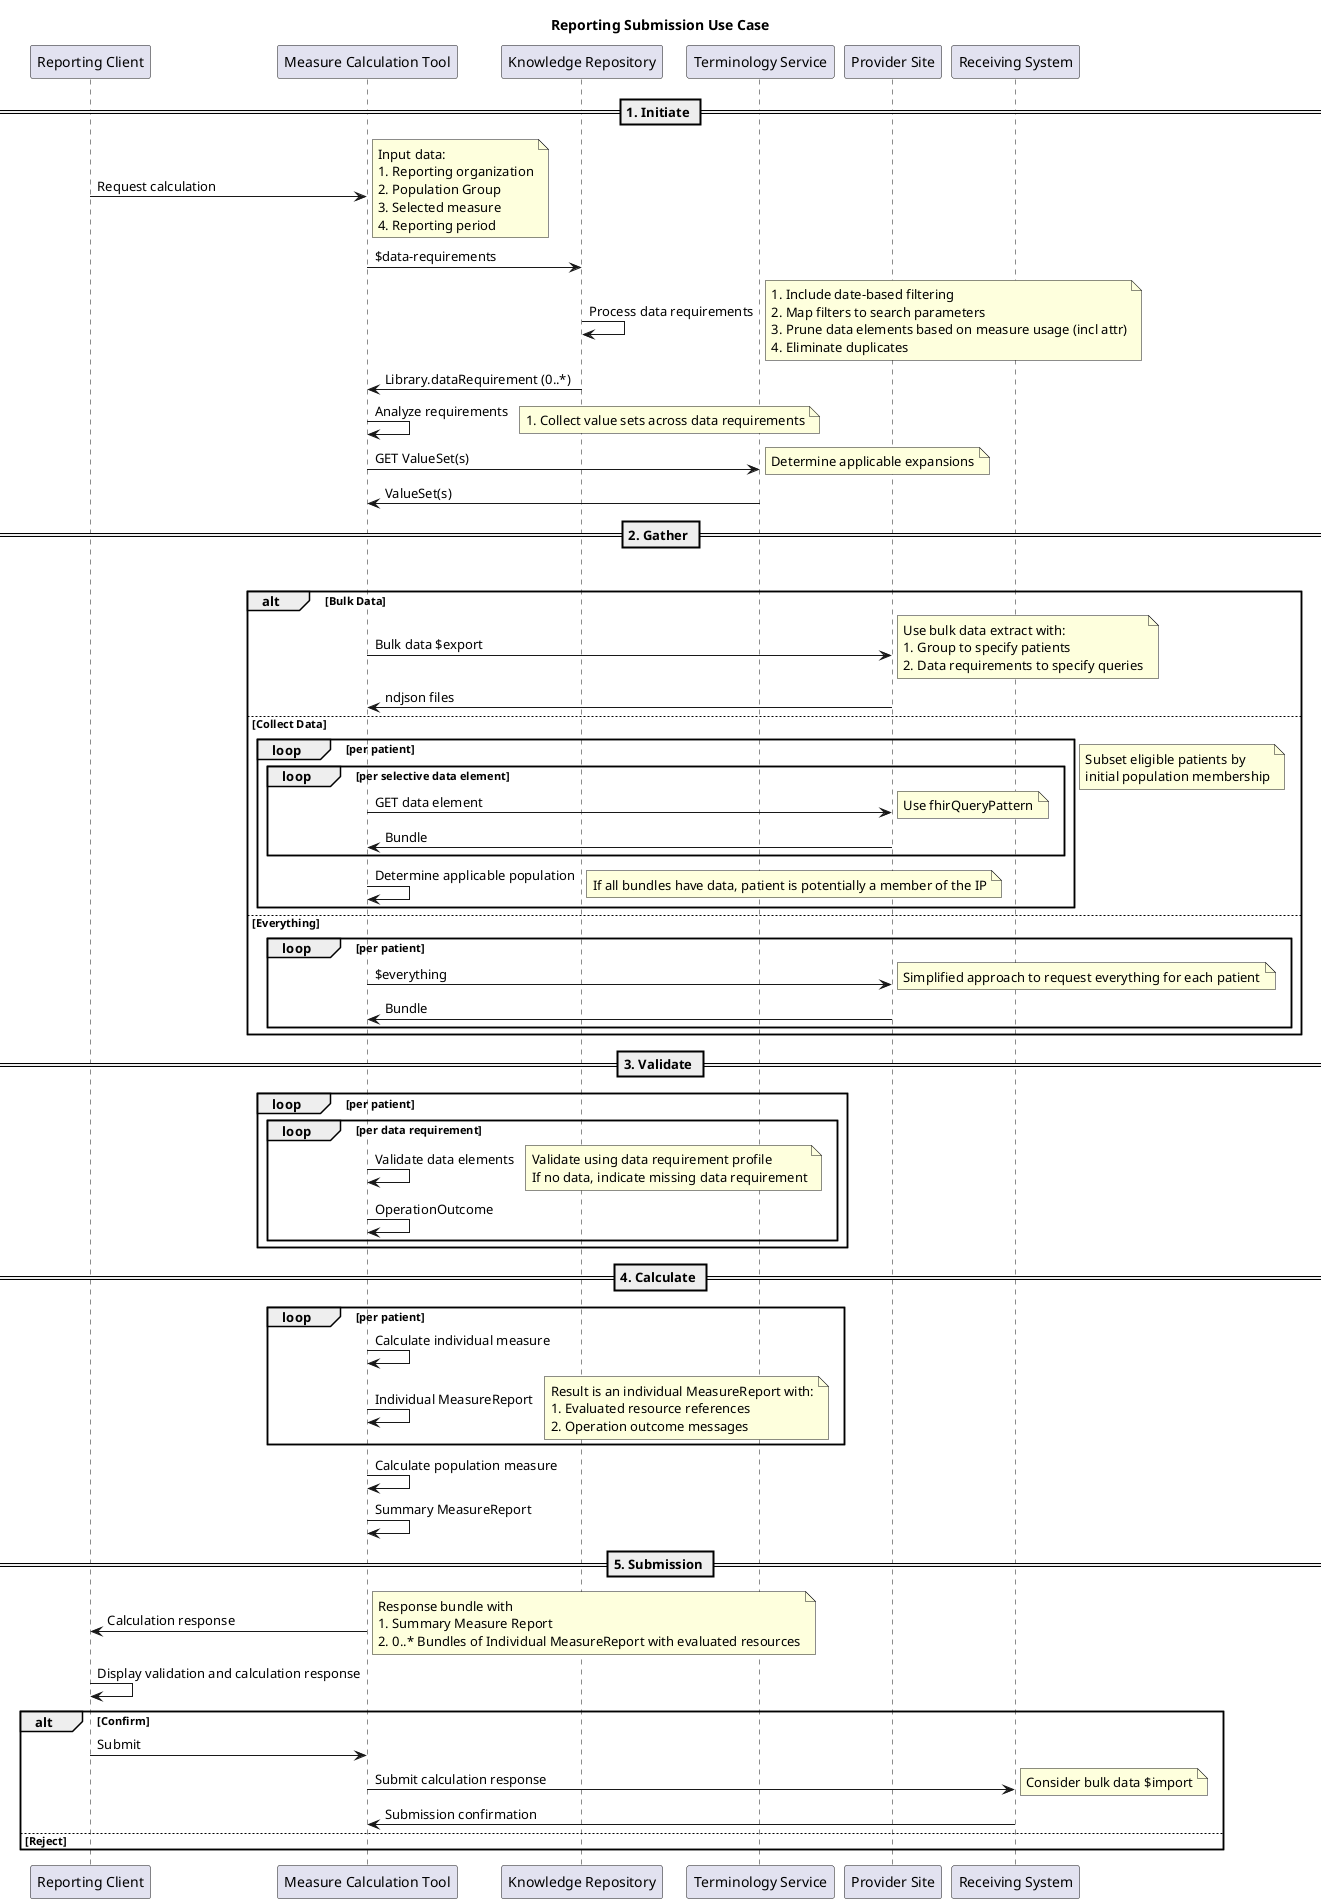 @startuml ReportingSubmissionUseCase
title Reporting Submission Use Case

participant "Reporting Client" as RC
participant "Measure Calculation Tool" as MCT
participant "Knowledge Repository" as KR
participant "Terminology Service" as TS
participant "Provider Site" as PS
participant "Receiving System" as RS

== 1. Initiate ==
RC -> MCT: Request calculation
note right: Input data:\n1. Reporting organization\n2. Population Group\n3. Selected measure\n4. Reporting period
MCT -> KR: $data-requirements
KR -> KR: Process data requirements
note right: 1. Include date-based filtering\n2. Map filters to search parameters\n3. Prune data elements based on measure usage (incl attr)\n4. Eliminate duplicates
KR -> MCT: Library.dataRequirement (0..*)
MCT -> MCT: Analyze requirements
note right: 1. Collect value sets across data requirements
MCT -> TS: GET ValueSet(s)
note right: Determine applicable expansions
TS -> MCT: ValueSet(s)

== 2. Gather ==
loop per facility
    alt Bulk Data
        MCT -> PS: Bulk data $export
        note right: Use bulk data extract with:\n1. Group to specify patients\n2. Data requirements to specify queries
        PS -> MCT: ndjson files
    else Collect Data
        loop per patient
            loop per selective data element
                MCT -> PS: GET data element
                note right: Use fhirQueryPattern
                PS -> MCT: Bundle
            end
            MCT -> MCT: Determine applicable population
            note right: If all bundles have data, patient is potentially a member of the IP
        end
        note right: Subset eligible patients by\ninitial population membership
    else Everything
        loop per patient
            MCT -> PS: $everything
            note right: Simplified approach to request everything for each patient
            PS -> MCT: Bundle
        end
    end

== 3. Validate ==
loop per patient
    loop per data requirement
        MCT -> MCT: Validate data elements
        note right: Validate using data requirement profile\nIf no data, indicate missing data requirement
        MCT -> MCT: OperationOutcome
    end
end

== 4. Calculate ==
loop per patient
    MCT -> MCT: Calculate individual measure
    MCT -> MCT: Individual MeasureReport
    note right: Result is an individual MeasureReport with:\n1. Evaluated resource references\n2. Operation outcome messages
end
MCT -> MCT: Calculate population measure
MCT -> MCT: Summary MeasureReport

== 5. Submission ==
MCT -> RC: Calculation response
note right: Response bundle with\n1. Summary Measure Report\n2. 0..* Bundles of Individual MeasureReport with evaluated resources
RC -> RC: Display validation and calculation response
alt Confirm
    RC -> MCT: Submit
    MCT -> RS: Submit calculation response
    note right: Consider bulk data $import
    RS -> MCT: Submission confirmation
else Reject
    note right: Take corrective action and resubmit
end
@enduml